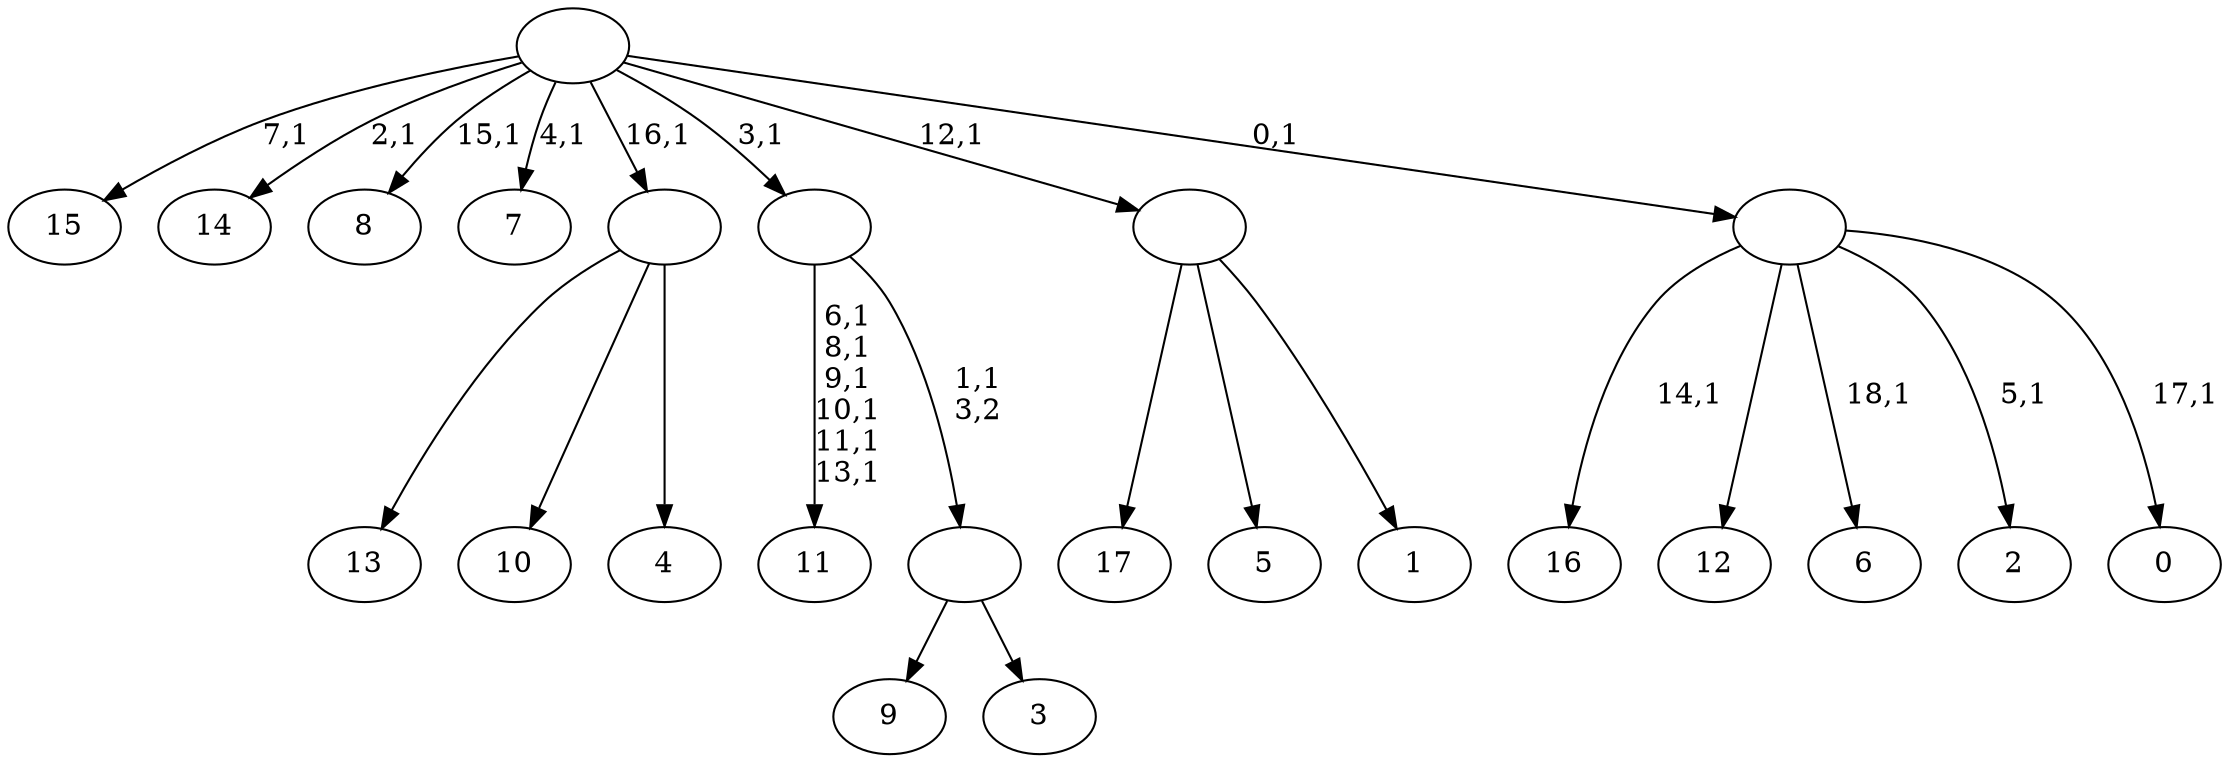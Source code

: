 digraph T {
	37 [label="17"]
	36 [label="16"]
	34 [label="15"]
	32 [label="14"]
	30 [label="13"]
	29 [label="12"]
	28 [label="11"]
	21 [label="10"]
	20 [label="9"]
	19 [label="8"]
	17 [label="7"]
	15 [label="6"]
	13 [label="5"]
	12 [label="4"]
	11 [label=""]
	10 [label="3"]
	9 [label=""]
	8 [label=""]
	7 [label="2"]
	5 [label="1"]
	4 [label=""]
	3 [label="0"]
	1 [label=""]
	0 [label=""]
	11 -> 30 [label=""]
	11 -> 21 [label=""]
	11 -> 12 [label=""]
	9 -> 20 [label=""]
	9 -> 10 [label=""]
	8 -> 28 [label="6,1\n8,1\n9,1\n10,1\n11,1\n13,1"]
	8 -> 9 [label="1,1\n3,2"]
	4 -> 37 [label=""]
	4 -> 13 [label=""]
	4 -> 5 [label=""]
	1 -> 3 [label="17,1"]
	1 -> 7 [label="5,1"]
	1 -> 15 [label="18,1"]
	1 -> 36 [label="14,1"]
	1 -> 29 [label=""]
	0 -> 17 [label="4,1"]
	0 -> 19 [label="15,1"]
	0 -> 32 [label="2,1"]
	0 -> 34 [label="7,1"]
	0 -> 11 [label="16,1"]
	0 -> 8 [label="3,1"]
	0 -> 4 [label="12,1"]
	0 -> 1 [label="0,1"]
}
